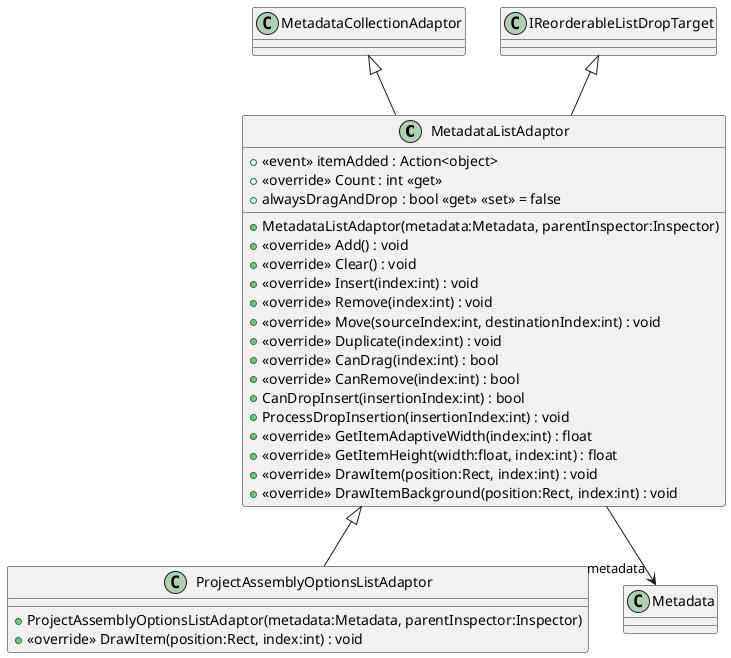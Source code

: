 @startuml
class MetadataListAdaptor {
    + MetadataListAdaptor(metadata:Metadata, parentInspector:Inspector)
    +  <<event>> itemAdded : Action<object> 
    + <<override>> Count : int <<get>>
    + <<override>> Add() : void
    + <<override>> Clear() : void
    + <<override>> Insert(index:int) : void
    + <<override>> Remove(index:int) : void
    + <<override>> Move(sourceIndex:int, destinationIndex:int) : void
    + <<override>> Duplicate(index:int) : void
    + <<override>> CanDrag(index:int) : bool
    + <<override>> CanRemove(index:int) : bool
    + CanDropInsert(insertionIndex:int) : bool
    + ProcessDropInsertion(insertionIndex:int) : void
    + <<override>> GetItemAdaptiveWidth(index:int) : float
    + <<override>> GetItemHeight(width:float, index:int) : float
    + alwaysDragAndDrop : bool <<get>> <<set>> = false
    + <<override>> DrawItem(position:Rect, index:int) : void
    + <<override>> DrawItemBackground(position:Rect, index:int) : void
}
class ProjectAssemblyOptionsListAdaptor {
    + ProjectAssemblyOptionsListAdaptor(metadata:Metadata, parentInspector:Inspector)
    + <<override>> DrawItem(position:Rect, index:int) : void
}
MetadataCollectionAdaptor <|-- MetadataListAdaptor
IReorderableListDropTarget <|-- MetadataListAdaptor
MetadataListAdaptor --> "metadata" Metadata
MetadataListAdaptor <|-- ProjectAssemblyOptionsListAdaptor
@enduml
